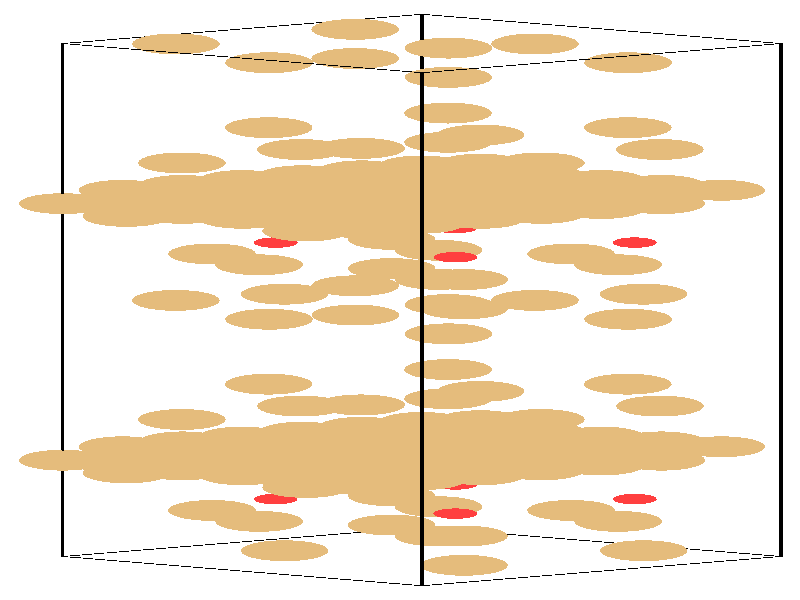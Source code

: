 #include "colors.inc"
#include "finish.inc"

global_settings {assumed_gamma 1 max_trace_level 6}
background {color White}
camera {orthographic
  right -24.13*x up 76.08*y
  direction 1.00*z
  location <0,0,50.00> look_at <0,0,0>}
light_source {<  2.00,   3.00,  40.00> color White
  area_light <0.70, 0, 0>, <0, 0.70, 0>, 3, 3
  adaptive 1 jitter}

#declare simple = finish {phong 0.7}
#declare pale = finish {ambient .5 diffuse .85 roughness .001 specular 0.200 }
#declare intermediate = finish {ambient 0.3 diffuse 0.6 specular 0.10 roughness 0.04 }
#declare vmd = finish {ambient .0 diffuse .65 phong 0.1 phong_size 40. specular 0.500 }
#declare jmol = finish {ambient .2 diffuse .6 specular 1 roughness .001 metallic}
#declare ase2 = finish {ambient 0.05 brilliance 3 diffuse 0.6 metallic specular 0.70 roughness 0.04 reflection 0.15}
#declare ase3 = finish {ambient .15 brilliance 2 diffuse .6 metallic specular 1. roughness .001 reflection .0}
#declare glass = finish {ambient .05 diffuse .3 specular 1. roughness .001}
#declare glass2 = finish {ambient .0 diffuse .3 specular 1. reflection .25 roughness .001}
#declare Rcell = 0.050;
#declare Rbond = 0.100;

#macro atom(LOC, R, COL, TRANS, FIN)
  sphere{LOC, R texture{pigment{color COL transmit TRANS} finish{FIN}}}
#end
#macro constrain(LOC, R, COL, TRANS FIN)
union{torus{R, Rcell rotate 45*z texture{pigment{color COL transmit TRANS} finish{FIN}}}
      torus{R, Rcell rotate -45*z texture{pigment{color COL transmit TRANS} finish{FIN}}}
      translate LOC}
#end

cylinder {<-10.17, -32.52, -33.83>, <  0.66, -36.23, -23.65>, Rcell pigment {Black}}
cylinder {<  0.66, -28.82, -44.00>, < 11.49, -32.52, -33.83>, Rcell pigment {Black}}
cylinder {<  0.66,  36.23, -20.33>, < 11.49,  32.52, -10.15>, Rcell pigment {Black}}
cylinder {<-10.17,  32.52, -10.15>, <  0.66,  28.82,   0.03>, Rcell pigment {Black}}
cylinder {<-10.17, -32.52, -33.83>, <  0.66, -28.82, -44.00>, Rcell pigment {Black}}
cylinder {<  0.66, -36.23, -23.65>, < 11.49, -32.52, -33.83>, Rcell pigment {Black}}
cylinder {<  0.66,  28.82,   0.03>, < 11.49,  32.52, -10.15>, Rcell pigment {Black}}
cylinder {<-10.17,  32.52, -10.15>, <  0.66,  36.23, -20.33>, Rcell pigment {Black}}
cylinder {<-10.17, -32.52, -33.83>, <-10.17,  32.52, -10.15>, Rcell pigment {Black}}
cylinder {<  0.66, -36.23, -23.65>, <  0.66,  28.82,   0.03>, Rcell pigment {Black}}
cylinder {< 11.49, -32.52, -33.83>, < 11.49,  32.52, -10.15>, Rcell pigment {Black}}
cylinder {<  0.66, -28.82, -44.00>, <  0.66,  36.23, -20.33>, Rcell pigment {Black}}
atom(<-10.17, -20.31, -29.38>, 1.32, rgb <0.78, 0.50, 0.20>, 0.0, ase3) // #0 
atom(< -8.37, -20.92, -27.68>, 1.32, rgb <0.78, 0.50, 0.20>, 0.0, ase3) // #1 
atom(< -6.56, -21.54, -25.99>, 1.32, rgb <0.78, 0.50, 0.20>, 0.0, ase3) // #2 
atom(< -8.37, -19.69, -31.08>, 1.32, rgb <0.78, 0.50, 0.20>, 0.0, ase3) // #3 
atom(< -6.56, -20.31, -29.38>, 1.32, rgb <0.78, 0.50, 0.20>, 0.0, ase3) // #4 
atom(< -4.76, -20.92, -27.68>, 1.32, rgb <0.78, 0.50, 0.20>, 0.0, ase3) // #5 
atom(< -6.56, -19.07, -32.77>, 1.32, rgb <0.78, 0.50, 0.20>, 0.0, ase3) // #6 
atom(< -4.76, -19.69, -31.08>, 1.32, rgb <0.78, 0.50, 0.20>, 0.0, ase3) // #7 
atom(< -2.95, -20.31, -29.38>, 1.32, rgb <0.78, 0.50, 0.20>, 0.0, ase3) // #8 
atom(< -8.37, -18.61, -28.76>, 1.32, rgb <0.78, 0.50, 0.20>, 0.0, ase3) // #9 
atom(< -6.56, -19.23, -27.07>, 1.32, rgb <0.78, 0.50, 0.20>, 0.0, ase3) // #10 
atom(< -4.76, -19.85, -25.37>, 1.32, rgb <0.78, 0.50, 0.20>, 0.0, ase3) // #11 
atom(< -6.56, -17.99, -30.46>, 1.32, rgb <0.78, 0.50, 0.20>, 0.0, ase3) // #12 
atom(< -4.76, -18.61, -28.76>, 1.32, rgb <0.78, 0.50, 0.20>, 0.0, ase3) // #13 
atom(< -2.95, -19.23, -27.07>, 1.32, rgb <0.78, 0.50, 0.20>, 0.0, ase3) // #14 
atom(< -4.76, -17.38, -32.15>, 1.32, rgb <0.78, 0.50, 0.20>, 0.0, ase3) // #15 
atom(< -2.95, -17.99, -30.46>, 1.32, rgb <0.78, 0.50, 0.20>, 0.0, ase3) // #16 
atom(< -1.14, -18.61, -28.76>, 1.32, rgb <0.78, 0.50, 0.20>, 0.0, ase3) // #17 
atom(<  4.25, -15.15, -27.66>, 1.32, rgb <0.78, 0.50, 0.20>, 0.0, ase3) // #18 
atom(<  1.93,  -1.12, -17.65>, 1.32, rgb <0.78, 0.50, 0.20>, 0.0, ase3) // #19 
atom(<  7.84, -13.45, -29.43>, 1.32, rgb <0.78, 0.50, 0.20>, 0.0, ase3) // #20 
atom(< -3.96, -10.67, -25.70>, 1.32, rgb <0.78, 0.50, 0.20>, 0.0, ase3) // #21 
atom(< -0.25,   3.99, -10.12>, 1.32, rgb <0.78, 0.50, 0.20>, 0.0, ase3) // #22 
atom(< -2.83,   8.75, -13.75>, 1.32, rgb <0.78, 0.50, 0.20>, 0.0, ase3) // #23 
atom(<  1.46,  -4.29, -22.28>, 1.32, rgb <0.78, 0.50, 0.20>, 0.0, ase3) // #24 
atom(< -4.25,   4.46, -17.46>, 1.32, rgb <0.78, 0.50, 0.20>, 0.0, ase3) // #25 
atom(< -1.35,  -1.91, -17.49>, 1.32, rgb <0.78, 0.50, 0.20>, 0.0, ase3) // #26 
atom(<  7.08,   7.28, -15.63>, 0.66, rgb <1.00, 0.05, 0.05>, 0.0, ase3) // #27 
atom(<  1.52, -22.02, -27.01>, 0.76, rgb <0.56, 0.56, 0.56>, 0.0, ase3) // #28 
atom(<-10.17,  12.22, -17.54>, 1.32, rgb <0.78, 0.50, 0.20>, 0.0, ase3) // #29 
atom(< -8.37,  11.60, -15.85>, 1.32, rgb <0.78, 0.50, 0.20>, 0.0, ase3) // #30 
atom(< -6.56,  10.98, -14.15>, 1.32, rgb <0.78, 0.50, 0.20>, 0.0, ase3) // #31 
atom(< -8.37,  12.83, -19.24>, 1.32, rgb <0.78, 0.50, 0.20>, 0.0, ase3) // #32 
atom(< -6.56,  12.22, -17.54>, 1.32, rgb <0.78, 0.50, 0.20>, 0.0, ase3) // #33 
atom(< -4.76,  11.60, -15.85>, 1.32, rgb <0.78, 0.50, 0.20>, 0.0, ase3) // #34 
atom(< -6.56,  13.45, -20.93>, 1.32, rgb <0.78, 0.50, 0.20>, 0.0, ase3) // #35 
atom(< -4.76,  12.83, -19.24>, 1.32, rgb <0.78, 0.50, 0.20>, 0.0, ase3) // #36 
atom(< -2.95,  12.22, -17.54>, 1.32, rgb <0.78, 0.50, 0.20>, 0.0, ase3) // #37 
atom(< -8.37,  13.91, -16.92>, 1.32, rgb <0.78, 0.50, 0.20>, 0.0, ase3) // #38 
atom(< -6.56,  13.29, -15.23>, 1.32, rgb <0.78, 0.50, 0.20>, 0.0, ase3) // #39 
atom(< -4.76,  12.68, -13.53>, 1.32, rgb <0.78, 0.50, 0.20>, 0.0, ase3) // #40 
atom(< -6.56,  14.53, -18.62>, 1.32, rgb <0.78, 0.50, 0.20>, 0.0, ase3) // #41 
atom(< -4.76,  13.91, -16.92>, 1.32, rgb <0.78, 0.50, 0.20>, 0.0, ase3) // #42 
atom(< -2.95,  13.29, -15.23>, 1.32, rgb <0.78, 0.50, 0.20>, 0.0, ase3) // #43 
atom(< -4.76,  15.15, -20.32>, 1.32, rgb <0.78, 0.50, 0.20>, 0.0, ase3) // #44 
atom(< -2.95,  14.53, -18.62>, 1.32, rgb <0.78, 0.50, 0.20>, 0.0, ase3) // #45 
atom(< -1.14,  13.91, -16.92>, 1.32, rgb <0.78, 0.50, 0.20>, 0.0, ase3) // #46 
atom(<  4.25,  17.38, -15.82>, 1.32, rgb <0.78, 0.50, 0.20>, 0.0, ase3) // #47 
atom(<  1.93, -33.64, -29.49>, 1.32, rgb <0.78, 0.50, 0.20>, 0.0, ase3) // #48 
atom(<  7.84,  19.08, -17.59>, 1.32, rgb <0.78, 0.50, 0.20>, 0.0, ase3) // #49 
atom(< -3.96,  21.85, -13.86>, 1.32, rgb <0.78, 0.50, 0.20>, 0.0, ase3) // #50 
atom(< -0.25, -28.54, -21.95>, 1.32, rgb <0.78, 0.50, 0.20>, 0.0, ase3) // #51 
atom(< -2.83, -23.77, -25.59>, 1.32, rgb <0.78, 0.50, 0.20>, 0.0, ase3) // #52 
atom(<  1.46,  28.23, -10.44>, 1.32, rgb <0.78, 0.50, 0.20>, 0.0, ase3) // #53 
atom(< -4.25, -28.07, -29.29>, 1.32, rgb <0.78, 0.50, 0.20>, 0.0, ase3) // #54 
atom(< -1.35,  30.62,  -5.66>, 1.32, rgb <0.78, 0.50, 0.20>, 0.0, ase3) // #55 
atom(<  7.08, -25.24, -27.47>, 0.66, rgb <1.00, 0.05, 0.05>, 0.0, ase3) // #56 
atom(<  1.52,  10.51, -15.17>, 0.76, rgb <0.56, 0.56, 0.56>, 0.0, ase3) // #57 
atom(< -4.76, -18.45, -34.47>, 1.32, rgb <0.78, 0.50, 0.20>, 0.0, ase3) // #58 
atom(< -2.95, -19.07, -32.77>, 1.32, rgb <0.78, 0.50, 0.20>, 0.0, ase3) // #59 
atom(< -1.15, -19.69, -31.08>, 1.32, rgb <0.78, 0.50, 0.20>, 0.0, ase3) // #60 
atom(< -2.95, -17.84, -36.16>, 1.32, rgb <0.78, 0.50, 0.20>, 0.0, ase3) // #61 
atom(< -1.15, -18.45, -34.47>, 1.32, rgb <0.78, 0.50, 0.20>, 0.0, ase3) // #62 
atom(<  0.66, -19.07, -32.77>, 1.32, rgb <0.78, 0.50, 0.20>, 0.0, ase3) // #63 
atom(< -1.15, -17.22, -37.86>, 1.32, rgb <0.78, 0.50, 0.20>, 0.0, ase3) // #64 
atom(<  0.66, -17.84, -36.16>, 1.32, rgb <0.78, 0.50, 0.20>, 0.0, ase3) // #65 
atom(<  2.46, -18.45, -34.47>, 1.32, rgb <0.78, 0.50, 0.20>, 0.0, ase3) // #66 
atom(< -2.95, -16.76, -33.85>, 1.32, rgb <0.78, 0.50, 0.20>, 0.0, ase3) // #67 
atom(< -1.15, -17.38, -32.15>, 1.32, rgb <0.78, 0.50, 0.20>, 0.0, ase3) // #68 
atom(<  0.66, -17.99, -30.46>, 1.32, rgb <0.78, 0.50, 0.20>, 0.0, ase3) // #69 
atom(< -1.15, -16.14, -35.55>, 1.32, rgb <0.78, 0.50, 0.20>, 0.0, ase3) // #70 
atom(<  0.66, -16.76, -33.85>, 1.32, rgb <0.78, 0.50, 0.20>, 0.0, ase3) // #71 
atom(<  2.46, -17.38, -32.15>, 1.32, rgb <0.78, 0.50, 0.20>, 0.0, ase3) // #72 
atom(<  0.66, -15.52, -37.24>, 1.32, rgb <0.78, 0.50, 0.20>, 0.0, ase3) // #73 
atom(<  2.46, -16.14, -35.55>, 1.32, rgb <0.78, 0.50, 0.20>, 0.0, ase3) // #74 
atom(<  4.27, -16.76, -33.85>, 1.32, rgb <0.78, 0.50, 0.20>, 0.0, ase3) // #75 
atom(< -1.17, -17.00, -22.57>, 1.32, rgb <0.78, 0.50, 0.20>, 0.0, ase3) // #76 
atom(<  7.35,   0.74, -22.74>, 1.32, rgb <0.78, 0.50, 0.20>, 0.0, ase3) // #77 
atom(<  2.43, -15.30, -24.34>, 1.32, rgb <0.78, 0.50, 0.20>, 0.0, ase3) // #78 
atom(<  1.45,  -8.82, -30.79>, 1.32, rgb <0.78, 0.50, 0.20>, 0.0, ase3) // #79 
atom(<  5.16,   5.84, -15.21>, 1.32, rgb <0.78, 0.50, 0.20>, 0.0, ase3) // #80 
atom(<  2.58,  10.60, -18.84>, 1.32, rgb <0.78, 0.50, 0.20>, 0.0, ase3) // #81 
atom(<  6.88,  -2.44, -27.37>, 1.32, rgb <0.78, 0.50, 0.20>, 0.0, ase3) // #82 
atom(<  1.16,   6.31, -22.55>, 1.32, rgb <0.78, 0.50, 0.20>, 0.0, ase3) // #83 
atom(<  4.07,  -0.05, -22.58>, 1.32, rgb <0.78, 0.50, 0.20>, 0.0, ase3) // #84 
atom(<  1.67,   5.43, -10.54>, 0.66, rgb <1.00, 0.05, 0.05>, 0.0, ase3) // #85 
atom(<  6.93, -20.16, -32.09>, 0.76, rgb <0.56, 0.56, 0.56>, 0.0, ase3) // #86 
atom(< -4.76,  14.07, -22.63>, 1.32, rgb <0.78, 0.50, 0.20>, 0.0, ase3) // #87 
atom(< -2.95,  13.45, -20.93>, 1.32, rgb <0.78, 0.50, 0.20>, 0.0, ase3) // #88 
atom(< -1.15,  12.83, -19.24>, 1.32, rgb <0.78, 0.50, 0.20>, 0.0, ase3) // #89 
atom(< -2.95,  14.69, -24.33>, 1.32, rgb <0.78, 0.50, 0.20>, 0.0, ase3) // #90 
atom(< -1.15,  14.07, -22.63>, 1.32, rgb <0.78, 0.50, 0.20>, 0.0, ase3) // #91 
atom(<  0.66,  13.45, -20.93>, 1.32, rgb <0.78, 0.50, 0.20>, 0.0, ase3) // #92 
atom(< -1.15,  15.30, -26.02>, 1.32, rgb <0.78, 0.50, 0.20>, 0.0, ase3) // #93 
atom(<  0.66,  14.69, -24.33>, 1.32, rgb <0.78, 0.50, 0.20>, 0.0, ase3) // #94 
atom(<  2.46,  14.07, -22.63>, 1.32, rgb <0.78, 0.50, 0.20>, 0.0, ase3) // #95 
atom(< -2.95,  15.76, -22.01>, 1.32, rgb <0.78, 0.50, 0.20>, 0.0, ase3) // #96 
atom(< -1.15,  15.15, -20.32>, 1.32, rgb <0.78, 0.50, 0.20>, 0.0, ase3) // #97 
atom(<  0.66,  14.53, -18.62>, 1.32, rgb <0.78, 0.50, 0.20>, 0.0, ase3) // #98 
atom(< -1.15,  16.38, -23.71>, 1.32, rgb <0.78, 0.50, 0.20>, 0.0, ase3) // #99 
atom(<  0.66,  15.76, -22.01>, 1.32, rgb <0.78, 0.50, 0.20>, 0.0, ase3) // #100 
atom(<  2.46,  15.15, -20.32>, 1.32, rgb <0.78, 0.50, 0.20>, 0.0, ase3) // #101 
atom(<  0.66,  17.00, -25.41>, 1.32, rgb <0.78, 0.50, 0.20>, 0.0, ase3) // #102 
atom(<  2.46,  16.38, -23.71>, 1.32, rgb <0.78, 0.50, 0.20>, 0.0, ase3) // #103 
atom(<  4.27,  15.76, -22.01>, 1.32, rgb <0.78, 0.50, 0.20>, 0.0, ase3) // #104 
atom(< -1.17,  15.52, -10.74>, 1.32, rgb <0.78, 0.50, 0.20>, 0.0, ase3) // #105 
atom(<  7.35, -31.79, -34.58>, 1.32, rgb <0.78, 0.50, 0.20>, 0.0, ase3) // #106 
atom(<  2.43,  17.23, -12.50>, 1.32, rgb <0.78, 0.50, 0.20>, 0.0, ase3) // #107 
atom(<  1.45,  23.70, -18.95>, 1.32, rgb <0.78, 0.50, 0.20>, 0.0, ase3) // #108 
atom(<  5.16, -26.68, -27.04>, 1.32, rgb <0.78, 0.50, 0.20>, 0.0, ase3) // #109 
atom(<  2.58, -21.92, -30.68>, 1.32, rgb <0.78, 0.50, 0.20>, 0.0, ase3) // #110 
atom(<  6.88,  30.09, -15.53>, 1.32, rgb <0.78, 0.50, 0.20>, 0.0, ase3) // #111 
atom(<  1.16, -26.21, -34.38>, 1.32, rgb <0.78, 0.50, 0.20>, 0.0, ase3) // #112 
atom(<  4.07,  32.47, -10.74>, 1.32, rgb <0.78, 0.50, 0.20>, 0.0, ase3) // #113 
atom(<  1.67, -27.09, -22.38>, 0.66, rgb <1.00, 0.05, 0.05>, 0.0, ase3) // #114 
atom(<  6.93,  12.36, -20.26>, 0.76, rgb <0.56, 0.56, 0.56>, 0.0, ase3) // #115 
atom(< -4.76, -22.16, -24.29>, 1.32, rgb <0.78, 0.50, 0.20>, 0.0, ase3) // #116 
atom(< -2.95, -22.78, -22.59>, 1.32, rgb <0.78, 0.50, 0.20>, 0.0, ase3) // #117 
atom(< -1.14, -23.39, -20.90>, 1.32, rgb <0.78, 0.50, 0.20>, 0.0, ase3) // #118 
atom(< -2.95, -21.54, -25.99>, 1.32, rgb <0.78, 0.50, 0.20>, 0.0, ase3) // #119 
atom(< -1.15, -22.16, -24.29>, 1.32, rgb <0.78, 0.50, 0.20>, 0.0, ase3) // #120 
atom(<  0.66, -22.78, -22.59>, 1.32, rgb <0.78, 0.50, 0.20>, 0.0, ase3) // #121 
atom(< -1.15, -20.92, -27.68>, 1.32, rgb <0.78, 0.50, 0.20>, 0.0, ase3) // #122 
atom(<  0.66, -21.54, -25.99>, 1.32, rgb <0.78, 0.50, 0.20>, 0.0, ase3) // #123 
atom(<  2.46, -22.16, -24.29>, 1.32, rgb <0.78, 0.50, 0.20>, 0.0, ase3) // #124 
atom(< -2.95, -20.46, -23.67>, 1.32, rgb <0.78, 0.50, 0.20>, 0.0, ase3) // #125 
atom(< -1.15, -21.08, -21.98>, 1.32, rgb <0.78, 0.50, 0.20>, 0.0, ase3) // #126 
atom(<  0.66, -21.70, -20.28>, 1.32, rgb <0.78, 0.50, 0.20>, 0.0, ase3) // #127 
atom(< -1.15, -19.85, -25.37>, 1.32, rgb <0.78, 0.50, 0.20>, 0.0, ase3) // #128 
atom(<  0.66, -20.46, -23.67>, 1.32, rgb <0.78, 0.50, 0.20>, 0.0, ase3) // #129 
atom(<  2.46, -21.08, -21.98>, 1.32, rgb <0.78, 0.50, 0.20>, 0.0, ase3) // #130 
atom(<  0.66, -19.23, -27.07>, 1.32, rgb <0.78, 0.50, 0.20>, 0.0, ase3) // #131 
atom(<  2.46, -19.85, -25.37>, 1.32, rgb <0.78, 0.50, 0.20>, 0.0, ase3) // #132 
atom(<  4.27, -20.46, -23.67>, 1.32, rgb <0.78, 0.50, 0.20>, 0.0, ase3) // #133 
atom(< -1.17, -13.30, -32.75>, 1.32, rgb <0.78, 0.50, 0.20>, 0.0, ase3) // #134 
atom(< -3.48,   0.74, -22.74>, 1.32, rgb <0.78, 0.50, 0.20>, 0.0, ase3) // #135 
atom(<  2.43, -11.59, -34.52>, 1.32, rgb <0.78, 0.50, 0.20>, 0.0, ase3) // #136 
atom(<  1.45, -12.52, -20.61>, 1.32, rgb <0.78, 0.50, 0.20>, 0.0, ase3) // #137 
atom(< -5.67,   5.84, -15.21>, 1.32, rgb <0.78, 0.50, 0.20>, 0.0, ase3) // #138 
atom(< -8.25,  10.60, -18.84>, 1.32, rgb <0.78, 0.50, 0.20>, 0.0, ase3) // #139 
atom(< -3.95,  -2.44, -27.37>, 1.32, rgb <0.78, 0.50, 0.20>, 0.0, ase3) // #140 
atom(<  1.16,   2.61, -12.37>, 1.32, rgb <0.78, 0.50, 0.20>, 0.0, ase3) // #141 
atom(< -6.76,  -0.05, -22.58>, 1.32, rgb <0.78, 0.50, 0.20>, 0.0, ase3) // #142 
atom(<  1.67,   9.13, -20.72>, 0.66, rgb <1.00, 0.05, 0.05>, 0.0, ase3) // #143 
atom(< -3.90, -20.16, -32.09>, 0.76, rgb <0.56, 0.56, 0.56>, 0.0, ase3) // #144 
atom(< -4.76,  10.36, -12.45>, 1.32, rgb <0.78, 0.50, 0.20>, 0.0, ase3) // #145 
atom(< -2.95,   9.75, -10.76>, 1.32, rgb <0.78, 0.50, 0.20>, 0.0, ase3) // #146 
atom(< -1.14,   9.13,  -9.06>, 1.32, rgb <0.78, 0.50, 0.20>, 0.0, ase3) // #147 
atom(< -2.95,  10.98, -14.15>, 1.32, rgb <0.78, 0.50, 0.20>, 0.0, ase3) // #148 
atom(< -1.15,  10.36, -12.45>, 1.32, rgb <0.78, 0.50, 0.20>, 0.0, ase3) // #149 
atom(<  0.66,   9.75, -10.76>, 1.32, rgb <0.78, 0.50, 0.20>, 0.0, ase3) // #150 
atom(< -1.15,  11.60, -15.85>, 1.32, rgb <0.78, 0.50, 0.20>, 0.0, ase3) // #151 
atom(<  0.66,  10.98, -14.15>, 1.32, rgb <0.78, 0.50, 0.20>, 0.0, ase3) // #152 
atom(<  2.46,  10.36, -12.45>, 1.32, rgb <0.78, 0.50, 0.20>, 0.0, ase3) // #153 
atom(< -2.95,  12.06, -11.84>, 1.32, rgb <0.78, 0.50, 0.20>, 0.0, ase3) // #154 
atom(< -1.15,  11.44, -10.14>, 1.32, rgb <0.78, 0.50, 0.20>, 0.0, ase3) // #155 
atom(<  0.66,  10.83,  -8.44>, 1.32, rgb <0.78, 0.50, 0.20>, 0.0, ase3) // #156 
atom(< -1.15,  12.68, -13.53>, 1.32, rgb <0.78, 0.50, 0.20>, 0.0, ase3) // #157 
atom(<  0.66,  12.06, -11.84>, 1.32, rgb <0.78, 0.50, 0.20>, 0.0, ase3) // #158 
atom(<  2.46,  11.44, -10.14>, 1.32, rgb <0.78, 0.50, 0.20>, 0.0, ase3) // #159 
atom(<  0.66,  13.29, -15.23>, 1.32, rgb <0.78, 0.50, 0.20>, 0.0, ase3) // #160 
atom(<  2.46,  12.68, -13.53>, 1.32, rgb <0.78, 0.50, 0.20>, 0.0, ase3) // #161 
atom(<  4.27,  12.06, -11.84>, 1.32, rgb <0.78, 0.50, 0.20>, 0.0, ase3) // #162 
atom(< -1.17,  19.23, -20.91>, 1.32, rgb <0.78, 0.50, 0.20>, 0.0, ase3) // #163 
atom(< -3.48, -31.79, -34.58>, 1.32, rgb <0.78, 0.50, 0.20>, 0.0, ase3) // #164 
atom(<  2.43,  20.93, -22.68>, 1.32, rgb <0.78, 0.50, 0.20>, 0.0, ase3) // #165 
atom(<  1.45,  20.00,  -8.78>, 1.32, rgb <0.78, 0.50, 0.20>, 0.0, ase3) // #166 
atom(< -5.67, -26.68, -27.04>, 1.32, rgb <0.78, 0.50, 0.20>, 0.0, ase3) // #167 
atom(< -8.25, -21.92, -30.68>, 1.32, rgb <0.78, 0.50, 0.20>, 0.0, ase3) // #168 
atom(< -3.95,  30.09, -15.53>, 1.32, rgb <0.78, 0.50, 0.20>, 0.0, ase3) // #169 
atom(<  1.16, -29.92, -24.21>, 1.32, rgb <0.78, 0.50, 0.20>, 0.0, ase3) // #170 
atom(< -6.76,  32.47, -10.74>, 1.32, rgb <0.78, 0.50, 0.20>, 0.0, ase3) // #171 
atom(<  1.67, -23.39, -32.56>, 0.66, rgb <1.00, 0.05, 0.05>, 0.0, ase3) // #172 
atom(< -3.90,  12.36, -20.26>, 0.76, rgb <0.56, 0.56, 0.56>, 0.0, ase3) // #173 
atom(<  0.66, -20.31, -29.38>, 1.32, rgb <0.78, 0.50, 0.20>, 0.0, ase3) // #174 
atom(<  2.46, -20.92, -27.68>, 1.32, rgb <0.78, 0.50, 0.20>, 0.0, ase3) // #175 
atom(<  4.27, -21.54, -25.99>, 1.32, rgb <0.78, 0.50, 0.20>, 0.0, ase3) // #176 
atom(<  2.46, -19.69, -31.08>, 1.32, rgb <0.78, 0.50, 0.20>, 0.0, ase3) // #177 
atom(<  4.27, -20.31, -29.38>, 1.32, rgb <0.78, 0.50, 0.20>, 0.0, ase3) // #178 
atom(<  6.07, -20.92, -27.68>, 1.32, rgb <0.78, 0.50, 0.20>, 0.0, ase3) // #179 
atom(<  4.27, -19.07, -32.77>, 1.32, rgb <0.78, 0.50, 0.20>, 0.0, ase3) // #180 
atom(<  6.07, -19.69, -31.08>, 1.32, rgb <0.78, 0.50, 0.20>, 0.0, ase3) // #181 
atom(<  7.88, -20.31, -29.38>, 1.32, rgb <0.78, 0.50, 0.20>, 0.0, ase3) // #182 
atom(<  2.46, -18.61, -28.76>, 1.32, rgb <0.78, 0.50, 0.20>, 0.0, ase3) // #183 
atom(<  4.27, -19.23, -27.07>, 1.32, rgb <0.78, 0.50, 0.20>, 0.0, ase3) // #184 
atom(<  6.07, -19.85, -25.37>, 1.32, rgb <0.78, 0.50, 0.20>, 0.0, ase3) // #185 
atom(<  4.27, -17.99, -30.46>, 1.32, rgb <0.78, 0.50, 0.20>, 0.0, ase3) // #186 
atom(<  6.07, -18.61, -28.76>, 1.32, rgb <0.78, 0.50, 0.20>, 0.0, ase3) // #187 
atom(<  7.88, -19.23, -27.07>, 1.32, rgb <0.78, 0.50, 0.20>, 0.0, ase3) // #188 
atom(<  6.07, -17.38, -32.15>, 1.32, rgb <0.78, 0.50, 0.20>, 0.0, ase3) // #189 
atom(<  7.88, -17.99, -30.46>, 1.32, rgb <0.78, 0.50, 0.20>, 0.0, ase3) // #190 
atom(<  9.69, -18.61, -28.76>, 1.32, rgb <0.78, 0.50, 0.20>, 0.0, ase3) // #191 
atom(< -6.58, -15.15, -27.66>, 1.32, rgb <0.78, 0.50, 0.20>, 0.0, ase3) // #192 
atom(<  1.93,   2.59, -27.83>, 1.32, rgb <0.78, 0.50, 0.20>, 0.0, ase3) // #193 
atom(< -2.99, -13.45, -29.43>, 1.32, rgb <0.78, 0.50, 0.20>, 0.0, ase3) // #194 
atom(<  6.87, -10.67, -25.70>, 1.32, rgb <0.78, 0.50, 0.20>, 0.0, ase3) // #195 
atom(< -0.25,   7.69, -20.29>, 1.32, rgb <0.78, 0.50, 0.20>, 0.0, ase3) // #196 
atom(< -2.83,  12.46, -23.93>, 1.32, rgb <0.78, 0.50, 0.20>, 0.0, ase3) // #197 
atom(<  1.46,  -0.58, -32.46>, 1.32, rgb <0.78, 0.50, 0.20>, 0.0, ase3) // #198 
atom(<  6.58,   4.46, -17.46>, 1.32, rgb <0.78, 0.50, 0.20>, 0.0, ase3) // #199 
atom(< -1.35,   1.80, -27.67>, 1.32, rgb <0.78, 0.50, 0.20>, 0.0, ase3) // #200 
atom(< -3.75,   7.28, -15.63>, 0.66, rgb <1.00, 0.05, 0.05>, 0.0, ase3) // #201 
atom(<  1.52, -18.31, -37.18>, 0.76, rgb <0.56, 0.56, 0.56>, 0.0, ase3) // #202 
atom(<  0.66,  12.22, -17.54>, 1.32, rgb <0.78, 0.50, 0.20>, 0.0, ase3) // #203 
atom(<  2.46,  11.60, -15.85>, 1.32, rgb <0.78, 0.50, 0.20>, 0.0, ase3) // #204 
atom(<  4.27,  10.98, -14.15>, 1.32, rgb <0.78, 0.50, 0.20>, 0.0, ase3) // #205 
atom(<  2.46,  12.83, -19.24>, 1.32, rgb <0.78, 0.50, 0.20>, 0.0, ase3) // #206 
atom(<  4.27,  12.22, -17.54>, 1.32, rgb <0.78, 0.50, 0.20>, 0.0, ase3) // #207 
atom(<  6.07,  11.60, -15.85>, 1.32, rgb <0.78, 0.50, 0.20>, 0.0, ase3) // #208 
atom(<  4.27,  13.45, -20.93>, 1.32, rgb <0.78, 0.50, 0.20>, 0.0, ase3) // #209 
atom(<  6.07,  12.83, -19.24>, 1.32, rgb <0.78, 0.50, 0.20>, 0.0, ase3) // #210 
atom(<  7.88,  12.22, -17.54>, 1.32, rgb <0.78, 0.50, 0.20>, 0.0, ase3) // #211 
atom(<  2.46,  13.91, -16.92>, 1.32, rgb <0.78, 0.50, 0.20>, 0.0, ase3) // #212 
atom(<  4.27,  13.29, -15.23>, 1.32, rgb <0.78, 0.50, 0.20>, 0.0, ase3) // #213 
atom(<  6.07,  12.68, -13.53>, 1.32, rgb <0.78, 0.50, 0.20>, 0.0, ase3) // #214 
atom(<  4.27,  14.53, -18.62>, 1.32, rgb <0.78, 0.50, 0.20>, 0.0, ase3) // #215 
atom(<  6.07,  13.91, -16.92>, 1.32, rgb <0.78, 0.50, 0.20>, 0.0, ase3) // #216 
atom(<  7.88,  13.29, -15.23>, 1.32, rgb <0.78, 0.50, 0.20>, 0.0, ase3) // #217 
atom(<  6.07,  15.15, -20.32>, 1.32, rgb <0.78, 0.50, 0.20>, 0.0, ase3) // #218 
atom(<  7.88,  14.53, -18.62>, 1.32, rgb <0.78, 0.50, 0.20>, 0.0, ase3) // #219 
atom(<  9.69,  13.91, -16.92>, 1.32, rgb <0.78, 0.50, 0.20>, 0.0, ase3) // #220 
atom(< -6.58,  17.38, -15.82>, 1.32, rgb <0.78, 0.50, 0.20>, 0.0, ase3) // #221 
atom(<  1.93, -29.93, -39.66>, 1.32, rgb <0.78, 0.50, 0.20>, 0.0, ase3) // #222 
atom(< -2.99,  19.08, -17.59>, 1.32, rgb <0.78, 0.50, 0.20>, 0.0, ase3) // #223 
atom(<  6.87,  21.85, -13.86>, 1.32, rgb <0.78, 0.50, 0.20>, 0.0, ase3) // #224 
atom(< -0.25, -24.83, -32.13>, 1.32, rgb <0.78, 0.50, 0.20>, 0.0, ase3) // #225 
atom(< -2.83, -20.07, -35.76>, 1.32, rgb <0.78, 0.50, 0.20>, 0.0, ase3) // #226 
atom(<  1.46,  31.94, -20.62>, 1.32, rgb <0.78, 0.50, 0.20>, 0.0, ase3) // #227 
atom(<  6.58, -28.07, -29.29>, 1.32, rgb <0.78, 0.50, 0.20>, 0.0, ase3) // #228 
atom(< -1.35,  34.32, -15.83>, 1.32, rgb <0.78, 0.50, 0.20>, 0.0, ase3) // #229 
atom(< -3.75, -25.24, -27.47>, 0.66, rgb <1.00, 0.05, 0.05>, 0.0, ase3) // #230 
atom(<  1.52,  14.21, -25.35>, 0.76, rgb <0.56, 0.56, 0.56>, 0.0, ase3) // #231 

